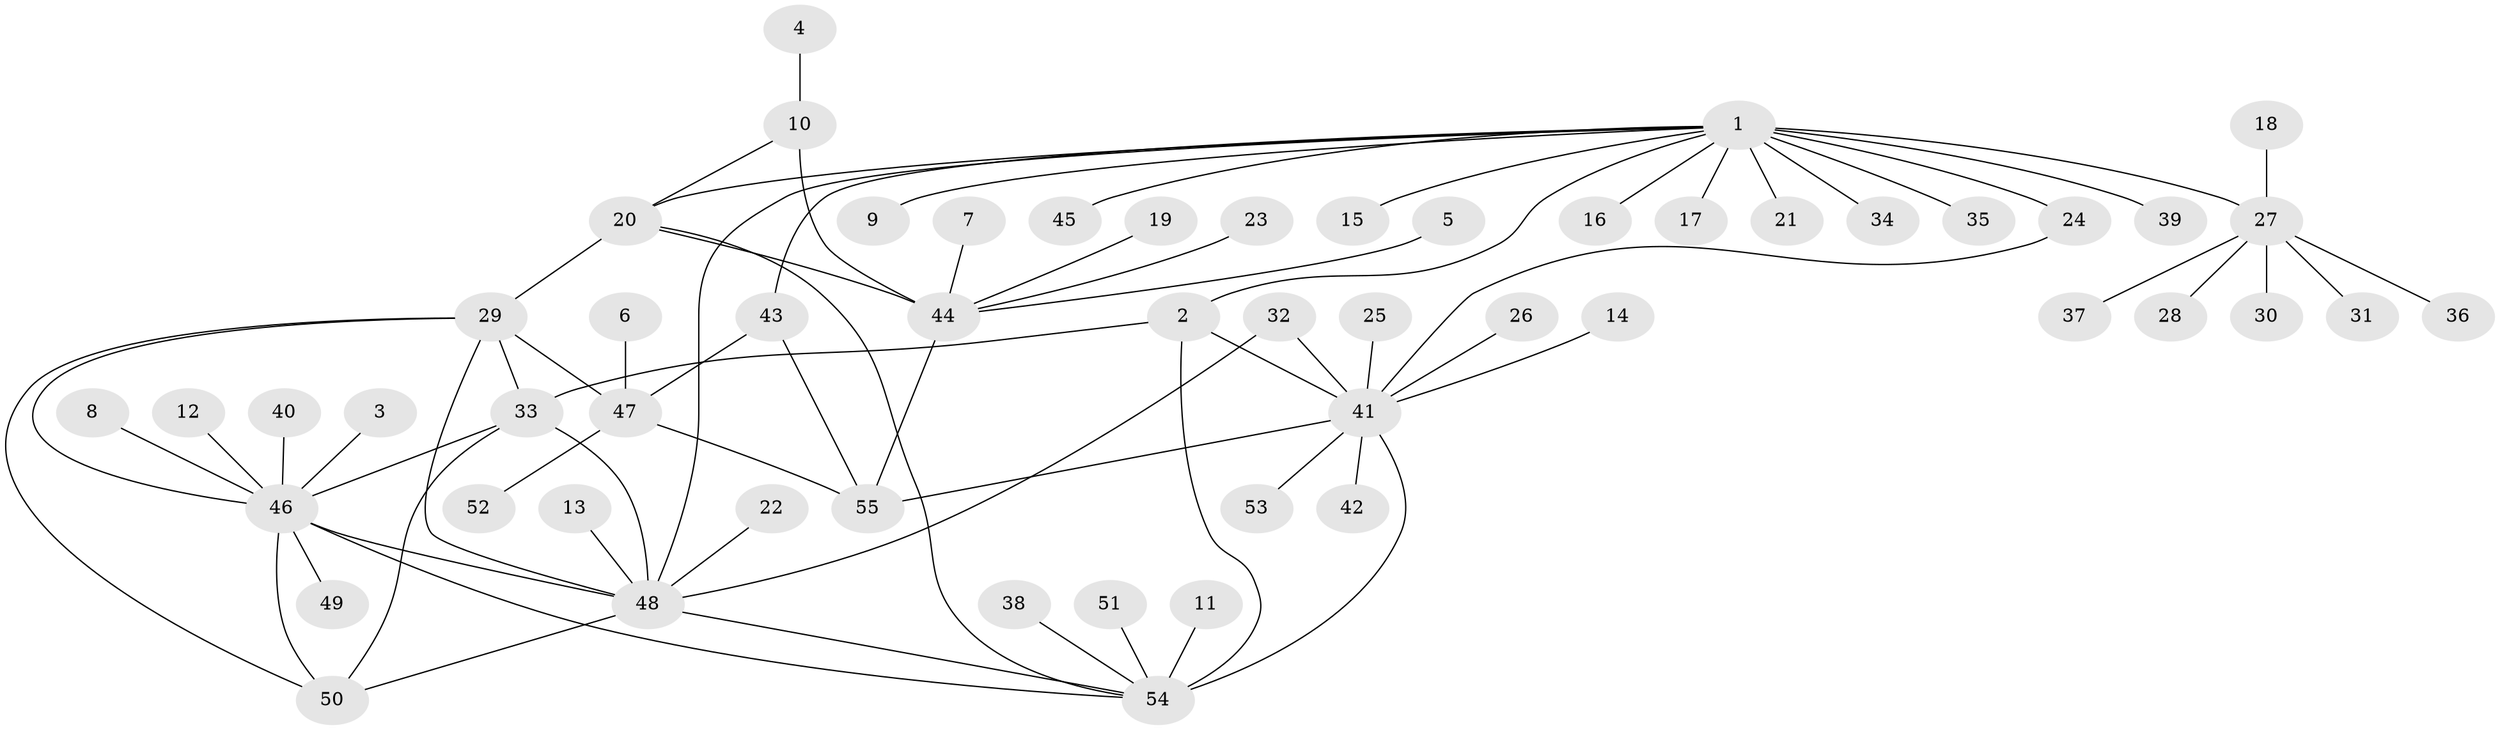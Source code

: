 // original degree distribution, {12: 0.00909090909090909, 7: 0.03636363636363636, 6: 0.045454545454545456, 8: 0.05454545454545454, 9: 0.02727272727272727, 4: 0.00909090909090909, 5: 0.01818181818181818, 11: 0.01818181818181818, 10: 0.00909090909090909, 1: 0.6, 2: 0.14545454545454545, 3: 0.02727272727272727}
// Generated by graph-tools (version 1.1) at 2025/50/03/09/25 03:50:28]
// undirected, 55 vertices, 73 edges
graph export_dot {
graph [start="1"]
  node [color=gray90,style=filled];
  1;
  2;
  3;
  4;
  5;
  6;
  7;
  8;
  9;
  10;
  11;
  12;
  13;
  14;
  15;
  16;
  17;
  18;
  19;
  20;
  21;
  22;
  23;
  24;
  25;
  26;
  27;
  28;
  29;
  30;
  31;
  32;
  33;
  34;
  35;
  36;
  37;
  38;
  39;
  40;
  41;
  42;
  43;
  44;
  45;
  46;
  47;
  48;
  49;
  50;
  51;
  52;
  53;
  54;
  55;
  1 -- 2 [weight=1.0];
  1 -- 9 [weight=1.0];
  1 -- 15 [weight=1.0];
  1 -- 16 [weight=1.0];
  1 -- 17 [weight=1.0];
  1 -- 20 [weight=1.0];
  1 -- 21 [weight=1.0];
  1 -- 24 [weight=1.0];
  1 -- 27 [weight=4.0];
  1 -- 34 [weight=1.0];
  1 -- 35 [weight=1.0];
  1 -- 39 [weight=1.0];
  1 -- 43 [weight=1.0];
  1 -- 45 [weight=1.0];
  1 -- 48 [weight=1.0];
  2 -- 33 [weight=1.0];
  2 -- 41 [weight=3.0];
  2 -- 54 [weight=1.0];
  3 -- 46 [weight=1.0];
  4 -- 10 [weight=1.0];
  5 -- 44 [weight=1.0];
  6 -- 47 [weight=1.0];
  7 -- 44 [weight=1.0];
  8 -- 46 [weight=1.0];
  10 -- 20 [weight=1.0];
  10 -- 44 [weight=3.0];
  11 -- 54 [weight=1.0];
  12 -- 46 [weight=1.0];
  13 -- 48 [weight=1.0];
  14 -- 41 [weight=1.0];
  18 -- 27 [weight=1.0];
  19 -- 44 [weight=1.0];
  20 -- 29 [weight=1.0];
  20 -- 44 [weight=3.0];
  20 -- 54 [weight=1.0];
  22 -- 48 [weight=1.0];
  23 -- 44 [weight=1.0];
  24 -- 41 [weight=1.0];
  25 -- 41 [weight=1.0];
  26 -- 41 [weight=1.0];
  27 -- 28 [weight=1.0];
  27 -- 30 [weight=1.0];
  27 -- 31 [weight=1.0];
  27 -- 36 [weight=1.0];
  27 -- 37 [weight=1.0];
  29 -- 33 [weight=1.0];
  29 -- 46 [weight=1.0];
  29 -- 47 [weight=1.0];
  29 -- 48 [weight=1.0];
  29 -- 50 [weight=1.0];
  32 -- 41 [weight=1.0];
  32 -- 48 [weight=1.0];
  33 -- 46 [weight=1.0];
  33 -- 48 [weight=1.0];
  33 -- 50 [weight=1.0];
  38 -- 54 [weight=1.0];
  40 -- 46 [weight=1.0];
  41 -- 42 [weight=1.0];
  41 -- 53 [weight=1.0];
  41 -- 54 [weight=3.0];
  41 -- 55 [weight=1.0];
  43 -- 47 [weight=3.0];
  43 -- 55 [weight=1.0];
  44 -- 55 [weight=1.0];
  46 -- 48 [weight=1.0];
  46 -- 49 [weight=1.0];
  46 -- 50 [weight=1.0];
  46 -- 54 [weight=1.0];
  47 -- 52 [weight=1.0];
  47 -- 55 [weight=3.0];
  48 -- 50 [weight=1.0];
  48 -- 54 [weight=1.0];
  51 -- 54 [weight=1.0];
}
